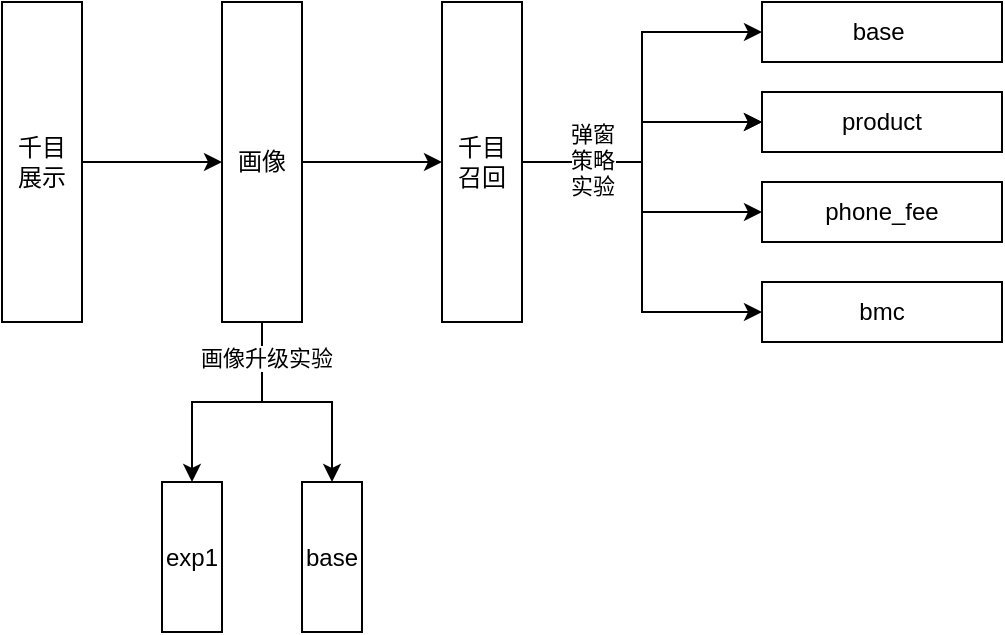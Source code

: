 <mxfile version="21.0.8" type="github">
  <diagram name="第 1 页" id="1ruNfDscO8KdI_b67awz">
    <mxGraphModel dx="1353" dy="1123" grid="1" gridSize="10" guides="1" tooltips="1" connect="1" arrows="1" fold="1" page="1" pageScale="1" pageWidth="827" pageHeight="1169" math="0" shadow="0">
      <root>
        <mxCell id="0" />
        <mxCell id="1" parent="0" />
        <mxCell id="HsnvYCSa-12Xa1VKrcTR-4" style="edgeStyle=orthogonalEdgeStyle;rounded=0;orthogonalLoop=1;jettySize=auto;html=1;" edge="1" parent="1" source="HsnvYCSa-12Xa1VKrcTR-1" target="HsnvYCSa-12Xa1VKrcTR-2">
          <mxGeometry relative="1" as="geometry" />
        </mxCell>
        <mxCell id="HsnvYCSa-12Xa1VKrcTR-1" value="千目&lt;br&gt;展示" style="rounded=0;whiteSpace=wrap;html=1;" vertex="1" parent="1">
          <mxGeometry x="160" y="330" width="40" height="160" as="geometry" />
        </mxCell>
        <mxCell id="HsnvYCSa-12Xa1VKrcTR-5" style="edgeStyle=orthogonalEdgeStyle;rounded=0;orthogonalLoop=1;jettySize=auto;html=1;entryX=0;entryY=0.5;entryDx=0;entryDy=0;" edge="1" parent="1" source="HsnvYCSa-12Xa1VKrcTR-2" target="HsnvYCSa-12Xa1VKrcTR-3">
          <mxGeometry relative="1" as="geometry" />
        </mxCell>
        <mxCell id="HsnvYCSa-12Xa1VKrcTR-13" style="edgeStyle=orthogonalEdgeStyle;rounded=0;orthogonalLoop=1;jettySize=auto;html=1;exitX=0.5;exitY=1;exitDx=0;exitDy=0;entryX=0.5;entryY=0;entryDx=0;entryDy=0;" edge="1" parent="1" source="HsnvYCSa-12Xa1VKrcTR-2" target="HsnvYCSa-12Xa1VKrcTR-10">
          <mxGeometry relative="1" as="geometry" />
        </mxCell>
        <mxCell id="HsnvYCSa-12Xa1VKrcTR-14" style="edgeStyle=orthogonalEdgeStyle;rounded=0;orthogonalLoop=1;jettySize=auto;html=1;entryX=0.5;entryY=0;entryDx=0;entryDy=0;" edge="1" parent="1" source="HsnvYCSa-12Xa1VKrcTR-2" target="HsnvYCSa-12Xa1VKrcTR-11">
          <mxGeometry relative="1" as="geometry" />
        </mxCell>
        <mxCell id="HsnvYCSa-12Xa1VKrcTR-23" value="画像升级实验" style="edgeLabel;html=1;align=center;verticalAlign=middle;resizable=0;points=[];" vertex="1" connectable="0" parent="HsnvYCSa-12Xa1VKrcTR-14">
          <mxGeometry x="-0.7" y="2" relative="1" as="geometry">
            <mxPoint as="offset" />
          </mxGeometry>
        </mxCell>
        <mxCell id="HsnvYCSa-12Xa1VKrcTR-2" value="画像" style="rounded=0;whiteSpace=wrap;html=1;" vertex="1" parent="1">
          <mxGeometry x="270" y="330" width="40" height="160" as="geometry" />
        </mxCell>
        <mxCell id="HsnvYCSa-12Xa1VKrcTR-19" style="edgeStyle=orthogonalEdgeStyle;rounded=0;orthogonalLoop=1;jettySize=auto;html=1;entryX=0;entryY=0.5;entryDx=0;entryDy=0;" edge="1" parent="1" source="HsnvYCSa-12Xa1VKrcTR-3" target="HsnvYCSa-12Xa1VKrcTR-15">
          <mxGeometry relative="1" as="geometry" />
        </mxCell>
        <mxCell id="HsnvYCSa-12Xa1VKrcTR-20" style="edgeStyle=orthogonalEdgeStyle;rounded=0;orthogonalLoop=1;jettySize=auto;html=1;exitX=1;exitY=0.5;exitDx=0;exitDy=0;entryX=0;entryY=0.5;entryDx=0;entryDy=0;" edge="1" parent="1" source="HsnvYCSa-12Xa1VKrcTR-3" target="HsnvYCSa-12Xa1VKrcTR-17">
          <mxGeometry relative="1" as="geometry" />
        </mxCell>
        <mxCell id="HsnvYCSa-12Xa1VKrcTR-21" style="edgeStyle=orthogonalEdgeStyle;rounded=0;orthogonalLoop=1;jettySize=auto;html=1;exitX=1;exitY=0.5;exitDx=0;exitDy=0;" edge="1" parent="1" source="HsnvYCSa-12Xa1VKrcTR-3" target="HsnvYCSa-12Xa1VKrcTR-16">
          <mxGeometry relative="1" as="geometry" />
        </mxCell>
        <mxCell id="HsnvYCSa-12Xa1VKrcTR-22" style="edgeStyle=orthogonalEdgeStyle;rounded=0;orthogonalLoop=1;jettySize=auto;html=1;entryX=0;entryY=0.5;entryDx=0;entryDy=0;" edge="1" parent="1" source="HsnvYCSa-12Xa1VKrcTR-3" target="HsnvYCSa-12Xa1VKrcTR-18">
          <mxGeometry relative="1" as="geometry" />
        </mxCell>
        <mxCell id="HsnvYCSa-12Xa1VKrcTR-24" value="" style="edgeStyle=orthogonalEdgeStyle;rounded=0;orthogonalLoop=1;jettySize=auto;html=1;" edge="1" parent="1" source="HsnvYCSa-12Xa1VKrcTR-3" target="HsnvYCSa-12Xa1VKrcTR-17">
          <mxGeometry relative="1" as="geometry" />
        </mxCell>
        <mxCell id="HsnvYCSa-12Xa1VKrcTR-25" value="弹窗&lt;br&gt;策略&lt;br&gt;实验" style="edgeLabel;html=1;align=center;verticalAlign=middle;resizable=0;points=[];" vertex="1" connectable="0" parent="HsnvYCSa-12Xa1VKrcTR-24">
          <mxGeometry x="-0.5" y="1" relative="1" as="geometry">
            <mxPoint as="offset" />
          </mxGeometry>
        </mxCell>
        <mxCell id="HsnvYCSa-12Xa1VKrcTR-3" value="千目&lt;br&gt;召回" style="rounded=0;whiteSpace=wrap;html=1;" vertex="1" parent="1">
          <mxGeometry x="380" y="330" width="40" height="160" as="geometry" />
        </mxCell>
        <mxCell id="HsnvYCSa-12Xa1VKrcTR-10" value="exp1" style="rounded=0;whiteSpace=wrap;html=1;" vertex="1" parent="1">
          <mxGeometry x="240" y="570" width="30" height="75" as="geometry" />
        </mxCell>
        <mxCell id="HsnvYCSa-12Xa1VKrcTR-11" value="base" style="rounded=0;whiteSpace=wrap;html=1;" vertex="1" parent="1">
          <mxGeometry x="310" y="570" width="30" height="75" as="geometry" />
        </mxCell>
        <mxCell id="HsnvYCSa-12Xa1VKrcTR-15" value="base&lt;span style=&quot;white-space: pre;&quot;&gt;	&lt;/span&gt;" style="rounded=0;whiteSpace=wrap;html=1;" vertex="1" parent="1">
          <mxGeometry x="540" y="330" width="120" height="30" as="geometry" />
        </mxCell>
        <mxCell id="HsnvYCSa-12Xa1VKrcTR-16" value="phone_fee" style="rounded=0;whiteSpace=wrap;html=1;" vertex="1" parent="1">
          <mxGeometry x="540" y="420" width="120" height="30" as="geometry" />
        </mxCell>
        <mxCell id="HsnvYCSa-12Xa1VKrcTR-17" value="product" style="rounded=0;whiteSpace=wrap;html=1;" vertex="1" parent="1">
          <mxGeometry x="540" y="375" width="120" height="30" as="geometry" />
        </mxCell>
        <mxCell id="HsnvYCSa-12Xa1VKrcTR-18" value="bmc" style="rounded=0;whiteSpace=wrap;html=1;" vertex="1" parent="1">
          <mxGeometry x="540" y="470" width="120" height="30" as="geometry" />
        </mxCell>
      </root>
    </mxGraphModel>
  </diagram>
</mxfile>
